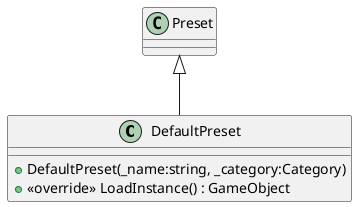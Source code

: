 @startuml
class DefaultPreset {
    + DefaultPreset(_name:string, _category:Category)
    + <<override>> LoadInstance() : GameObject
}
Preset <|-- DefaultPreset
@enduml

